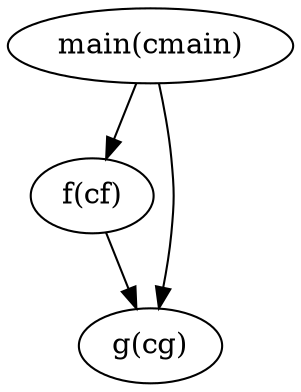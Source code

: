 digraph builtins{
  rankdir=TD;
  main[label="main(cmain)"];
  f[label="f(cf)"];
  g[label="g(cg)"];

  main -> f;
  f -> g;
  main -> g;
}
